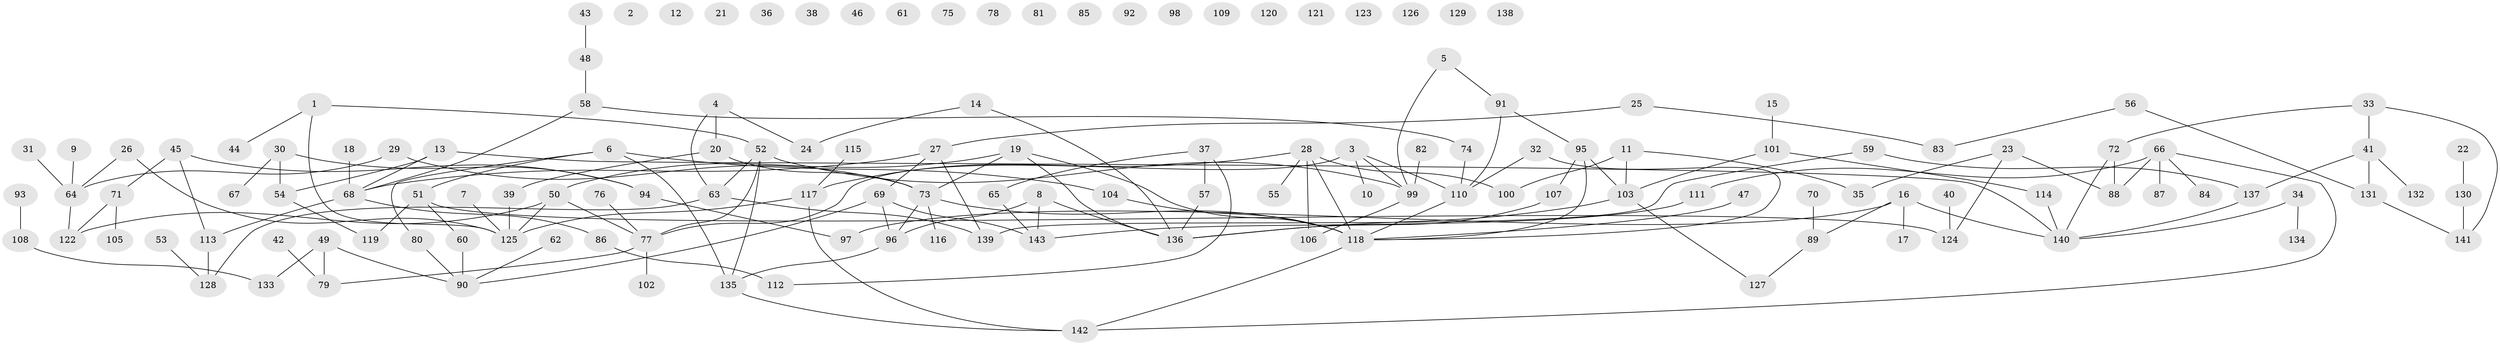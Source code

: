 // coarse degree distribution, {2: 0.15384615384615385, 0: 0.19230769230769232, 4: 0.08653846153846154, 3: 0.14423076923076922, 5: 0.09615384615384616, 1: 0.23076923076923078, 6: 0.038461538461538464, 8: 0.009615384615384616, 7: 0.038461538461538464, 9: 0.009615384615384616}
// Generated by graph-tools (version 1.1) at 2025/41/03/06/25 10:41:19]
// undirected, 143 vertices, 167 edges
graph export_dot {
graph [start="1"]
  node [color=gray90,style=filled];
  1;
  2;
  3;
  4;
  5;
  6;
  7;
  8;
  9;
  10;
  11;
  12;
  13;
  14;
  15;
  16;
  17;
  18;
  19;
  20;
  21;
  22;
  23;
  24;
  25;
  26;
  27;
  28;
  29;
  30;
  31;
  32;
  33;
  34;
  35;
  36;
  37;
  38;
  39;
  40;
  41;
  42;
  43;
  44;
  45;
  46;
  47;
  48;
  49;
  50;
  51;
  52;
  53;
  54;
  55;
  56;
  57;
  58;
  59;
  60;
  61;
  62;
  63;
  64;
  65;
  66;
  67;
  68;
  69;
  70;
  71;
  72;
  73;
  74;
  75;
  76;
  77;
  78;
  79;
  80;
  81;
  82;
  83;
  84;
  85;
  86;
  87;
  88;
  89;
  90;
  91;
  92;
  93;
  94;
  95;
  96;
  97;
  98;
  99;
  100;
  101;
  102;
  103;
  104;
  105;
  106;
  107;
  108;
  109;
  110;
  111;
  112;
  113;
  114;
  115;
  116;
  117;
  118;
  119;
  120;
  121;
  122;
  123;
  124;
  125;
  126;
  127;
  128;
  129;
  130;
  131;
  132;
  133;
  134;
  135;
  136;
  137;
  138;
  139;
  140;
  141;
  142;
  143;
  1 -- 44;
  1 -- 52;
  1 -- 125;
  3 -- 10;
  3 -- 77;
  3 -- 99;
  3 -- 110;
  4 -- 20;
  4 -- 24;
  4 -- 63;
  5 -- 91;
  5 -- 99;
  6 -- 51;
  6 -- 80;
  6 -- 104;
  6 -- 135;
  7 -- 125;
  8 -- 96;
  8 -- 136;
  8 -- 143;
  9 -- 64;
  11 -- 35;
  11 -- 100;
  11 -- 103;
  13 -- 54;
  13 -- 68;
  13 -- 140;
  14 -- 24;
  14 -- 136;
  15 -- 101;
  16 -- 17;
  16 -- 89;
  16 -- 97;
  16 -- 140;
  18 -- 68;
  19 -- 50;
  19 -- 73;
  19 -- 118;
  19 -- 136;
  20 -- 39;
  20 -- 73;
  22 -- 130;
  23 -- 35;
  23 -- 88;
  23 -- 124;
  25 -- 27;
  25 -- 83;
  26 -- 64;
  26 -- 125;
  27 -- 68;
  27 -- 69;
  27 -- 139;
  28 -- 55;
  28 -- 100;
  28 -- 106;
  28 -- 117;
  28 -- 118;
  29 -- 64;
  29 -- 73;
  30 -- 54;
  30 -- 67;
  30 -- 94;
  31 -- 64;
  32 -- 110;
  32 -- 118;
  33 -- 41;
  33 -- 72;
  33 -- 141;
  34 -- 134;
  34 -- 140;
  37 -- 57;
  37 -- 65;
  37 -- 112;
  39 -- 125;
  40 -- 124;
  41 -- 131;
  41 -- 132;
  41 -- 137;
  42 -- 79;
  43 -- 48;
  45 -- 71;
  45 -- 94;
  45 -- 113;
  47 -- 118;
  48 -- 58;
  49 -- 79;
  49 -- 90;
  49 -- 133;
  50 -- 77;
  50 -- 122;
  50 -- 125;
  51 -- 60;
  51 -- 119;
  51 -- 124;
  52 -- 63;
  52 -- 77;
  52 -- 99;
  52 -- 135;
  53 -- 128;
  54 -- 119;
  56 -- 83;
  56 -- 131;
  57 -- 136;
  58 -- 68;
  58 -- 74;
  59 -- 137;
  59 -- 139;
  60 -- 90;
  62 -- 90;
  63 -- 128;
  63 -- 139;
  64 -- 122;
  65 -- 143;
  66 -- 84;
  66 -- 87;
  66 -- 88;
  66 -- 111;
  66 -- 142;
  68 -- 86;
  68 -- 113;
  69 -- 90;
  69 -- 96;
  69 -- 143;
  70 -- 89;
  71 -- 105;
  71 -- 122;
  72 -- 88;
  72 -- 140;
  73 -- 96;
  73 -- 116;
  73 -- 118;
  74 -- 110;
  76 -- 77;
  77 -- 79;
  77 -- 102;
  80 -- 90;
  82 -- 99;
  86 -- 112;
  89 -- 127;
  91 -- 95;
  91 -- 110;
  93 -- 108;
  94 -- 97;
  95 -- 103;
  95 -- 107;
  95 -- 118;
  96 -- 135;
  99 -- 106;
  101 -- 103;
  101 -- 114;
  103 -- 127;
  103 -- 136;
  104 -- 118;
  107 -- 136;
  108 -- 133;
  110 -- 118;
  111 -- 143;
  113 -- 128;
  114 -- 140;
  115 -- 117;
  117 -- 125;
  117 -- 142;
  118 -- 142;
  130 -- 141;
  131 -- 141;
  135 -- 142;
  137 -- 140;
}

